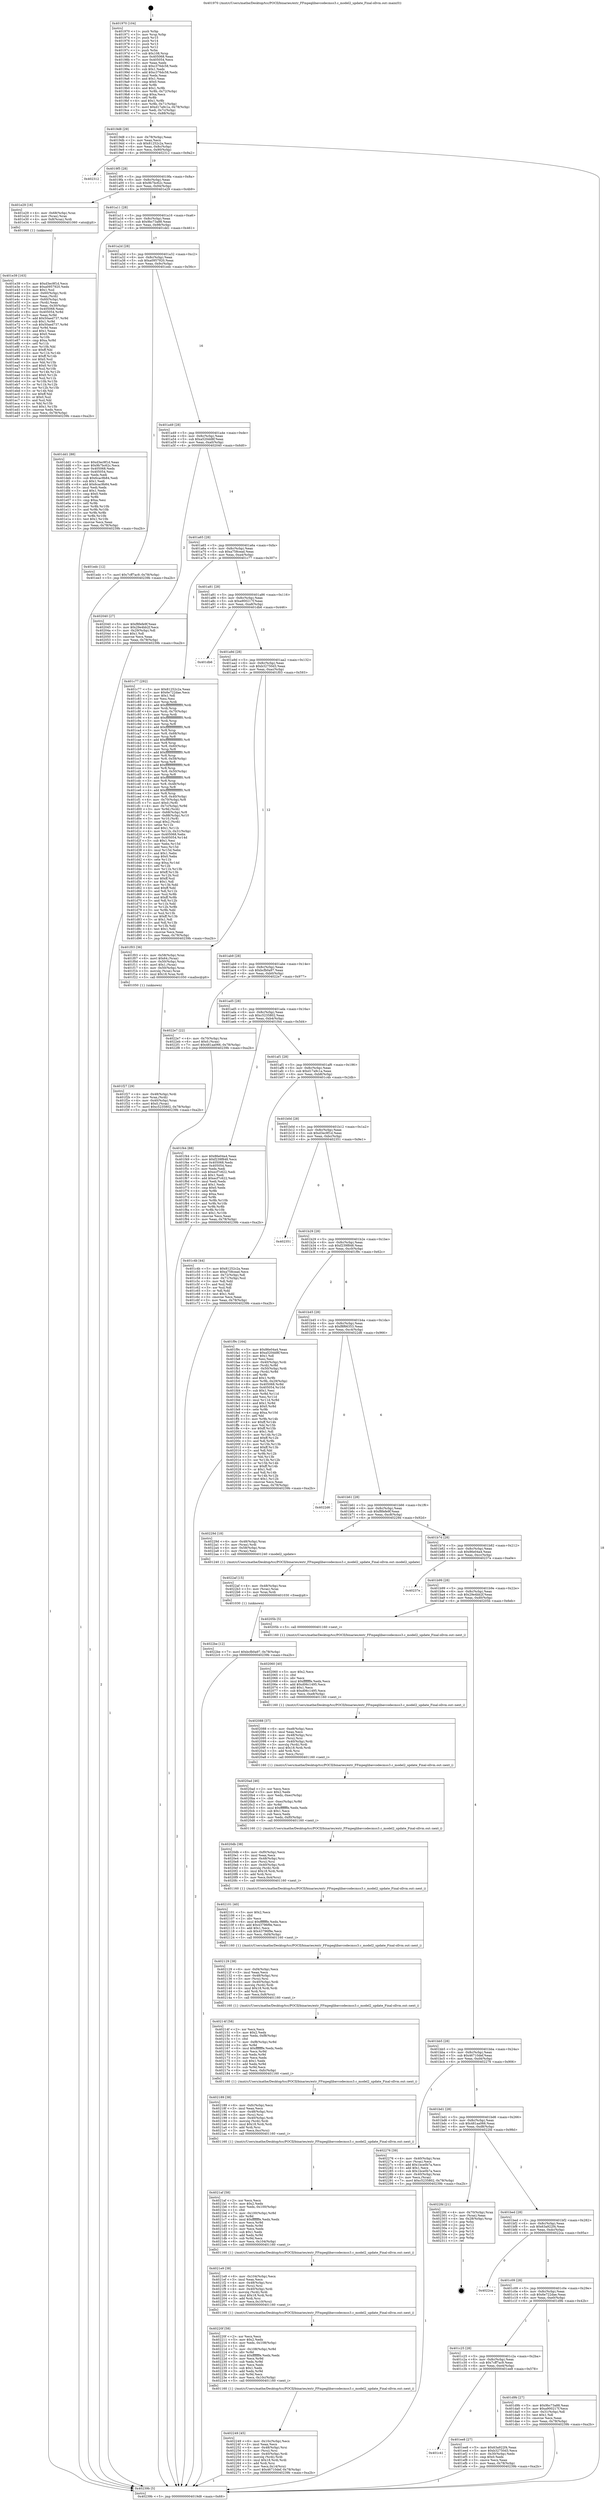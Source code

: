 digraph "0x401970" {
  label = "0x401970 (/mnt/c/Users/mathe/Desktop/tcc/POCII/binaries/extr_FFmpeglibavcodecmss3.c_model2_update_Final-ollvm.out::main(0))"
  labelloc = "t"
  node[shape=record]

  Entry [label="",width=0.3,height=0.3,shape=circle,fillcolor=black,style=filled]
  "0x4019d8" [label="{
     0x4019d8 [29]\l
     | [instrs]\l
     &nbsp;&nbsp;0x4019d8 \<+3\>: mov -0x78(%rbp),%eax\l
     &nbsp;&nbsp;0x4019db \<+2\>: mov %eax,%ecx\l
     &nbsp;&nbsp;0x4019dd \<+6\>: sub $0x81252c2a,%ecx\l
     &nbsp;&nbsp;0x4019e3 \<+6\>: mov %eax,-0x8c(%rbp)\l
     &nbsp;&nbsp;0x4019e9 \<+6\>: mov %ecx,-0x90(%rbp)\l
     &nbsp;&nbsp;0x4019ef \<+6\>: je 0000000000402312 \<main+0x9a2\>\l
  }"]
  "0x402312" [label="{
     0x402312\l
  }", style=dashed]
  "0x4019f5" [label="{
     0x4019f5 [28]\l
     | [instrs]\l
     &nbsp;&nbsp;0x4019f5 \<+5\>: jmp 00000000004019fa \<main+0x8a\>\l
     &nbsp;&nbsp;0x4019fa \<+6\>: mov -0x8c(%rbp),%eax\l
     &nbsp;&nbsp;0x401a00 \<+5\>: sub $0x9b7bc62c,%eax\l
     &nbsp;&nbsp;0x401a05 \<+6\>: mov %eax,-0x94(%rbp)\l
     &nbsp;&nbsp;0x401a0b \<+6\>: je 0000000000401e29 \<main+0x4b9\>\l
  }"]
  Exit [label="",width=0.3,height=0.3,shape=circle,fillcolor=black,style=filled,peripheries=2]
  "0x401e29" [label="{
     0x401e29 [16]\l
     | [instrs]\l
     &nbsp;&nbsp;0x401e29 \<+4\>: mov -0x68(%rbp),%rax\l
     &nbsp;&nbsp;0x401e2d \<+3\>: mov (%rax),%rax\l
     &nbsp;&nbsp;0x401e30 \<+4\>: mov 0x8(%rax),%rdi\l
     &nbsp;&nbsp;0x401e34 \<+5\>: call 0000000000401060 \<atoi@plt\>\l
     | [calls]\l
     &nbsp;&nbsp;0x401060 \{1\} (unknown)\l
  }"]
  "0x401a11" [label="{
     0x401a11 [28]\l
     | [instrs]\l
     &nbsp;&nbsp;0x401a11 \<+5\>: jmp 0000000000401a16 \<main+0xa6\>\l
     &nbsp;&nbsp;0x401a16 \<+6\>: mov -0x8c(%rbp),%eax\l
     &nbsp;&nbsp;0x401a1c \<+5\>: sub $0x9bc73a88,%eax\l
     &nbsp;&nbsp;0x401a21 \<+6\>: mov %eax,-0x98(%rbp)\l
     &nbsp;&nbsp;0x401a27 \<+6\>: je 0000000000401dd1 \<main+0x461\>\l
  }"]
  "0x4022be" [label="{
     0x4022be [12]\l
     | [instrs]\l
     &nbsp;&nbsp;0x4022be \<+7\>: movl $0xbcfb0a97,-0x78(%rbp)\l
     &nbsp;&nbsp;0x4022c5 \<+5\>: jmp 000000000040239b \<main+0xa2b\>\l
  }"]
  "0x401dd1" [label="{
     0x401dd1 [88]\l
     | [instrs]\l
     &nbsp;&nbsp;0x401dd1 \<+5\>: mov $0xd3ec9f1d,%eax\l
     &nbsp;&nbsp;0x401dd6 \<+5\>: mov $0x9b7bc62c,%ecx\l
     &nbsp;&nbsp;0x401ddb \<+7\>: mov 0x405068,%edx\l
     &nbsp;&nbsp;0x401de2 \<+7\>: mov 0x405054,%esi\l
     &nbsp;&nbsp;0x401de9 \<+2\>: mov %edx,%edi\l
     &nbsp;&nbsp;0x401deb \<+6\>: sub $0x6cac9b84,%edi\l
     &nbsp;&nbsp;0x401df1 \<+3\>: sub $0x1,%edi\l
     &nbsp;&nbsp;0x401df4 \<+6\>: add $0x6cac9b84,%edi\l
     &nbsp;&nbsp;0x401dfa \<+3\>: imul %edi,%edx\l
     &nbsp;&nbsp;0x401dfd \<+3\>: and $0x1,%edx\l
     &nbsp;&nbsp;0x401e00 \<+3\>: cmp $0x0,%edx\l
     &nbsp;&nbsp;0x401e03 \<+4\>: sete %r8b\l
     &nbsp;&nbsp;0x401e07 \<+3\>: cmp $0xa,%esi\l
     &nbsp;&nbsp;0x401e0a \<+4\>: setl %r9b\l
     &nbsp;&nbsp;0x401e0e \<+3\>: mov %r8b,%r10b\l
     &nbsp;&nbsp;0x401e11 \<+3\>: and %r9b,%r10b\l
     &nbsp;&nbsp;0x401e14 \<+3\>: xor %r9b,%r8b\l
     &nbsp;&nbsp;0x401e17 \<+3\>: or %r8b,%r10b\l
     &nbsp;&nbsp;0x401e1a \<+4\>: test $0x1,%r10b\l
     &nbsp;&nbsp;0x401e1e \<+3\>: cmovne %ecx,%eax\l
     &nbsp;&nbsp;0x401e21 \<+3\>: mov %eax,-0x78(%rbp)\l
     &nbsp;&nbsp;0x401e24 \<+5\>: jmp 000000000040239b \<main+0xa2b\>\l
  }"]
  "0x401a2d" [label="{
     0x401a2d [28]\l
     | [instrs]\l
     &nbsp;&nbsp;0x401a2d \<+5\>: jmp 0000000000401a32 \<main+0xc2\>\l
     &nbsp;&nbsp;0x401a32 \<+6\>: mov -0x8c(%rbp),%eax\l
     &nbsp;&nbsp;0x401a38 \<+5\>: sub $0xa0957920,%eax\l
     &nbsp;&nbsp;0x401a3d \<+6\>: mov %eax,-0x9c(%rbp)\l
     &nbsp;&nbsp;0x401a43 \<+6\>: je 0000000000401edc \<main+0x56c\>\l
  }"]
  "0x4022af" [label="{
     0x4022af [15]\l
     | [instrs]\l
     &nbsp;&nbsp;0x4022af \<+4\>: mov -0x48(%rbp),%rax\l
     &nbsp;&nbsp;0x4022b3 \<+3\>: mov (%rax),%rax\l
     &nbsp;&nbsp;0x4022b6 \<+3\>: mov %rax,%rdi\l
     &nbsp;&nbsp;0x4022b9 \<+5\>: call 0000000000401030 \<free@plt\>\l
     | [calls]\l
     &nbsp;&nbsp;0x401030 \{1\} (unknown)\l
  }"]
  "0x401edc" [label="{
     0x401edc [12]\l
     | [instrs]\l
     &nbsp;&nbsp;0x401edc \<+7\>: movl $0x7cff7ac9,-0x78(%rbp)\l
     &nbsp;&nbsp;0x401ee3 \<+5\>: jmp 000000000040239b \<main+0xa2b\>\l
  }"]
  "0x401a49" [label="{
     0x401a49 [28]\l
     | [instrs]\l
     &nbsp;&nbsp;0x401a49 \<+5\>: jmp 0000000000401a4e \<main+0xde\>\l
     &nbsp;&nbsp;0x401a4e \<+6\>: mov -0x8c(%rbp),%eax\l
     &nbsp;&nbsp;0x401a54 \<+5\>: sub $0xa520dd8f,%eax\l
     &nbsp;&nbsp;0x401a59 \<+6\>: mov %eax,-0xa0(%rbp)\l
     &nbsp;&nbsp;0x401a5f \<+6\>: je 0000000000402040 \<main+0x6d0\>\l
  }"]
  "0x402249" [label="{
     0x402249 [45]\l
     | [instrs]\l
     &nbsp;&nbsp;0x402249 \<+6\>: mov -0x10c(%rbp),%ecx\l
     &nbsp;&nbsp;0x40224f \<+3\>: imul %eax,%ecx\l
     &nbsp;&nbsp;0x402252 \<+4\>: mov -0x48(%rbp),%rsi\l
     &nbsp;&nbsp;0x402256 \<+3\>: mov (%rsi),%rsi\l
     &nbsp;&nbsp;0x402259 \<+4\>: mov -0x40(%rbp),%rdi\l
     &nbsp;&nbsp;0x40225d \<+3\>: movslq (%rdi),%rdi\l
     &nbsp;&nbsp;0x402260 \<+4\>: imul $0x18,%rdi,%rdi\l
     &nbsp;&nbsp;0x402264 \<+3\>: add %rdi,%rsi\l
     &nbsp;&nbsp;0x402267 \<+3\>: mov %ecx,0x14(%rsi)\l
     &nbsp;&nbsp;0x40226a \<+7\>: movl $0x46710def,-0x78(%rbp)\l
     &nbsp;&nbsp;0x402271 \<+5\>: jmp 000000000040239b \<main+0xa2b\>\l
  }"]
  "0x402040" [label="{
     0x402040 [27]\l
     | [instrs]\l
     &nbsp;&nbsp;0x402040 \<+5\>: mov $0xf8fefe9f,%eax\l
     &nbsp;&nbsp;0x402045 \<+5\>: mov $0x29e4bb2f,%ecx\l
     &nbsp;&nbsp;0x40204a \<+3\>: mov -0x29(%rbp),%dl\l
     &nbsp;&nbsp;0x40204d \<+3\>: test $0x1,%dl\l
     &nbsp;&nbsp;0x402050 \<+3\>: cmovne %ecx,%eax\l
     &nbsp;&nbsp;0x402053 \<+3\>: mov %eax,-0x78(%rbp)\l
     &nbsp;&nbsp;0x402056 \<+5\>: jmp 000000000040239b \<main+0xa2b\>\l
  }"]
  "0x401a65" [label="{
     0x401a65 [28]\l
     | [instrs]\l
     &nbsp;&nbsp;0x401a65 \<+5\>: jmp 0000000000401a6a \<main+0xfa\>\l
     &nbsp;&nbsp;0x401a6a \<+6\>: mov -0x8c(%rbp),%eax\l
     &nbsp;&nbsp;0x401a70 \<+5\>: sub $0xa758cead,%eax\l
     &nbsp;&nbsp;0x401a75 \<+6\>: mov %eax,-0xa4(%rbp)\l
     &nbsp;&nbsp;0x401a7b \<+6\>: je 0000000000401c77 \<main+0x307\>\l
  }"]
  "0x40220f" [label="{
     0x40220f [58]\l
     | [instrs]\l
     &nbsp;&nbsp;0x40220f \<+2\>: xor %ecx,%ecx\l
     &nbsp;&nbsp;0x402211 \<+5\>: mov $0x2,%edx\l
     &nbsp;&nbsp;0x402216 \<+6\>: mov %edx,-0x108(%rbp)\l
     &nbsp;&nbsp;0x40221c \<+1\>: cltd\l
     &nbsp;&nbsp;0x40221d \<+7\>: mov -0x108(%rbp),%r8d\l
     &nbsp;&nbsp;0x402224 \<+3\>: idiv %r8d\l
     &nbsp;&nbsp;0x402227 \<+6\>: imul $0xfffffffe,%edx,%edx\l
     &nbsp;&nbsp;0x40222d \<+3\>: mov %ecx,%r9d\l
     &nbsp;&nbsp;0x402230 \<+3\>: sub %edx,%r9d\l
     &nbsp;&nbsp;0x402233 \<+2\>: mov %ecx,%edx\l
     &nbsp;&nbsp;0x402235 \<+3\>: sub $0x1,%edx\l
     &nbsp;&nbsp;0x402238 \<+3\>: add %edx,%r9d\l
     &nbsp;&nbsp;0x40223b \<+3\>: sub %r9d,%ecx\l
     &nbsp;&nbsp;0x40223e \<+6\>: mov %ecx,-0x10c(%rbp)\l
     &nbsp;&nbsp;0x402244 \<+5\>: call 0000000000401160 \<next_i\>\l
     | [calls]\l
     &nbsp;&nbsp;0x401160 \{1\} (/mnt/c/Users/mathe/Desktop/tcc/POCII/binaries/extr_FFmpeglibavcodecmss3.c_model2_update_Final-ollvm.out::next_i)\l
  }"]
  "0x401c77" [label="{
     0x401c77 [292]\l
     | [instrs]\l
     &nbsp;&nbsp;0x401c77 \<+5\>: mov $0x81252c2a,%eax\l
     &nbsp;&nbsp;0x401c7c \<+5\>: mov $0x6e722dae,%ecx\l
     &nbsp;&nbsp;0x401c81 \<+2\>: mov $0x1,%dl\l
     &nbsp;&nbsp;0x401c83 \<+2\>: xor %esi,%esi\l
     &nbsp;&nbsp;0x401c85 \<+3\>: mov %rsp,%rdi\l
     &nbsp;&nbsp;0x401c88 \<+4\>: add $0xfffffffffffffff0,%rdi\l
     &nbsp;&nbsp;0x401c8c \<+3\>: mov %rdi,%rsp\l
     &nbsp;&nbsp;0x401c8f \<+4\>: mov %rdi,-0x70(%rbp)\l
     &nbsp;&nbsp;0x401c93 \<+3\>: mov %rsp,%rdi\l
     &nbsp;&nbsp;0x401c96 \<+4\>: add $0xfffffffffffffff0,%rdi\l
     &nbsp;&nbsp;0x401c9a \<+3\>: mov %rdi,%rsp\l
     &nbsp;&nbsp;0x401c9d \<+3\>: mov %rsp,%r8\l
     &nbsp;&nbsp;0x401ca0 \<+4\>: add $0xfffffffffffffff0,%r8\l
     &nbsp;&nbsp;0x401ca4 \<+3\>: mov %r8,%rsp\l
     &nbsp;&nbsp;0x401ca7 \<+4\>: mov %r8,-0x68(%rbp)\l
     &nbsp;&nbsp;0x401cab \<+3\>: mov %rsp,%r8\l
     &nbsp;&nbsp;0x401cae \<+4\>: add $0xfffffffffffffff0,%r8\l
     &nbsp;&nbsp;0x401cb2 \<+3\>: mov %r8,%rsp\l
     &nbsp;&nbsp;0x401cb5 \<+4\>: mov %r8,-0x60(%rbp)\l
     &nbsp;&nbsp;0x401cb9 \<+3\>: mov %rsp,%r8\l
     &nbsp;&nbsp;0x401cbc \<+4\>: add $0xfffffffffffffff0,%r8\l
     &nbsp;&nbsp;0x401cc0 \<+3\>: mov %r8,%rsp\l
     &nbsp;&nbsp;0x401cc3 \<+4\>: mov %r8,-0x58(%rbp)\l
     &nbsp;&nbsp;0x401cc7 \<+3\>: mov %rsp,%r8\l
     &nbsp;&nbsp;0x401cca \<+4\>: add $0xfffffffffffffff0,%r8\l
     &nbsp;&nbsp;0x401cce \<+3\>: mov %r8,%rsp\l
     &nbsp;&nbsp;0x401cd1 \<+4\>: mov %r8,-0x50(%rbp)\l
     &nbsp;&nbsp;0x401cd5 \<+3\>: mov %rsp,%r8\l
     &nbsp;&nbsp;0x401cd8 \<+4\>: add $0xfffffffffffffff0,%r8\l
     &nbsp;&nbsp;0x401cdc \<+3\>: mov %r8,%rsp\l
     &nbsp;&nbsp;0x401cdf \<+4\>: mov %r8,-0x48(%rbp)\l
     &nbsp;&nbsp;0x401ce3 \<+3\>: mov %rsp,%r8\l
     &nbsp;&nbsp;0x401ce6 \<+4\>: add $0xfffffffffffffff0,%r8\l
     &nbsp;&nbsp;0x401cea \<+3\>: mov %r8,%rsp\l
     &nbsp;&nbsp;0x401ced \<+4\>: mov %r8,-0x40(%rbp)\l
     &nbsp;&nbsp;0x401cf1 \<+4\>: mov -0x70(%rbp),%r8\l
     &nbsp;&nbsp;0x401cf5 \<+7\>: movl $0x0,(%r8)\l
     &nbsp;&nbsp;0x401cfc \<+4\>: mov -0x7c(%rbp),%r9d\l
     &nbsp;&nbsp;0x401d00 \<+3\>: mov %r9d,(%rdi)\l
     &nbsp;&nbsp;0x401d03 \<+4\>: mov -0x68(%rbp),%r8\l
     &nbsp;&nbsp;0x401d07 \<+7\>: mov -0x88(%rbp),%r10\l
     &nbsp;&nbsp;0x401d0e \<+3\>: mov %r10,(%r8)\l
     &nbsp;&nbsp;0x401d11 \<+3\>: cmpl $0x2,(%rdi)\l
     &nbsp;&nbsp;0x401d14 \<+4\>: setne %r11b\l
     &nbsp;&nbsp;0x401d18 \<+4\>: and $0x1,%r11b\l
     &nbsp;&nbsp;0x401d1c \<+4\>: mov %r11b,-0x31(%rbp)\l
     &nbsp;&nbsp;0x401d20 \<+7\>: mov 0x405068,%ebx\l
     &nbsp;&nbsp;0x401d27 \<+8\>: mov 0x405054,%r14d\l
     &nbsp;&nbsp;0x401d2f \<+3\>: sub $0x1,%esi\l
     &nbsp;&nbsp;0x401d32 \<+3\>: mov %ebx,%r15d\l
     &nbsp;&nbsp;0x401d35 \<+3\>: add %esi,%r15d\l
     &nbsp;&nbsp;0x401d38 \<+4\>: imul %r15d,%ebx\l
     &nbsp;&nbsp;0x401d3c \<+3\>: and $0x1,%ebx\l
     &nbsp;&nbsp;0x401d3f \<+3\>: cmp $0x0,%ebx\l
     &nbsp;&nbsp;0x401d42 \<+4\>: sete %r11b\l
     &nbsp;&nbsp;0x401d46 \<+4\>: cmp $0xa,%r14d\l
     &nbsp;&nbsp;0x401d4a \<+4\>: setl %r12b\l
     &nbsp;&nbsp;0x401d4e \<+3\>: mov %r11b,%r13b\l
     &nbsp;&nbsp;0x401d51 \<+4\>: xor $0xff,%r13b\l
     &nbsp;&nbsp;0x401d55 \<+3\>: mov %r12b,%sil\l
     &nbsp;&nbsp;0x401d58 \<+4\>: xor $0xff,%sil\l
     &nbsp;&nbsp;0x401d5c \<+3\>: xor $0x1,%dl\l
     &nbsp;&nbsp;0x401d5f \<+3\>: mov %r13b,%dil\l
     &nbsp;&nbsp;0x401d62 \<+4\>: and $0xff,%dil\l
     &nbsp;&nbsp;0x401d66 \<+3\>: and %dl,%r11b\l
     &nbsp;&nbsp;0x401d69 \<+3\>: mov %sil,%r8b\l
     &nbsp;&nbsp;0x401d6c \<+4\>: and $0xff,%r8b\l
     &nbsp;&nbsp;0x401d70 \<+3\>: and %dl,%r12b\l
     &nbsp;&nbsp;0x401d73 \<+3\>: or %r11b,%dil\l
     &nbsp;&nbsp;0x401d76 \<+3\>: or %r12b,%r8b\l
     &nbsp;&nbsp;0x401d79 \<+3\>: xor %r8b,%dil\l
     &nbsp;&nbsp;0x401d7c \<+3\>: or %sil,%r13b\l
     &nbsp;&nbsp;0x401d7f \<+4\>: xor $0xff,%r13b\l
     &nbsp;&nbsp;0x401d83 \<+3\>: or $0x1,%dl\l
     &nbsp;&nbsp;0x401d86 \<+3\>: and %dl,%r13b\l
     &nbsp;&nbsp;0x401d89 \<+3\>: or %r13b,%dil\l
     &nbsp;&nbsp;0x401d8c \<+4\>: test $0x1,%dil\l
     &nbsp;&nbsp;0x401d90 \<+3\>: cmovne %ecx,%eax\l
     &nbsp;&nbsp;0x401d93 \<+3\>: mov %eax,-0x78(%rbp)\l
     &nbsp;&nbsp;0x401d96 \<+5\>: jmp 000000000040239b \<main+0xa2b\>\l
  }"]
  "0x401a81" [label="{
     0x401a81 [28]\l
     | [instrs]\l
     &nbsp;&nbsp;0x401a81 \<+5\>: jmp 0000000000401a86 \<main+0x116\>\l
     &nbsp;&nbsp;0x401a86 \<+6\>: mov -0x8c(%rbp),%eax\l
     &nbsp;&nbsp;0x401a8c \<+5\>: sub $0xa900217f,%eax\l
     &nbsp;&nbsp;0x401a91 \<+6\>: mov %eax,-0xa8(%rbp)\l
     &nbsp;&nbsp;0x401a97 \<+6\>: je 0000000000401db6 \<main+0x446\>\l
  }"]
  "0x4021e9" [label="{
     0x4021e9 [38]\l
     | [instrs]\l
     &nbsp;&nbsp;0x4021e9 \<+6\>: mov -0x104(%rbp),%ecx\l
     &nbsp;&nbsp;0x4021ef \<+3\>: imul %eax,%ecx\l
     &nbsp;&nbsp;0x4021f2 \<+4\>: mov -0x48(%rbp),%rsi\l
     &nbsp;&nbsp;0x4021f6 \<+3\>: mov (%rsi),%rsi\l
     &nbsp;&nbsp;0x4021f9 \<+4\>: mov -0x40(%rbp),%rdi\l
     &nbsp;&nbsp;0x4021fd \<+3\>: movslq (%rdi),%rdi\l
     &nbsp;&nbsp;0x402200 \<+4\>: imul $0x18,%rdi,%rdi\l
     &nbsp;&nbsp;0x402204 \<+3\>: add %rdi,%rsi\l
     &nbsp;&nbsp;0x402207 \<+3\>: mov %ecx,0x10(%rsi)\l
     &nbsp;&nbsp;0x40220a \<+5\>: call 0000000000401160 \<next_i\>\l
     | [calls]\l
     &nbsp;&nbsp;0x401160 \{1\} (/mnt/c/Users/mathe/Desktop/tcc/POCII/binaries/extr_FFmpeglibavcodecmss3.c_model2_update_Final-ollvm.out::next_i)\l
  }"]
  "0x401db6" [label="{
     0x401db6\l
  }", style=dashed]
  "0x401a9d" [label="{
     0x401a9d [28]\l
     | [instrs]\l
     &nbsp;&nbsp;0x401a9d \<+5\>: jmp 0000000000401aa2 \<main+0x132\>\l
     &nbsp;&nbsp;0x401aa2 \<+6\>: mov -0x8c(%rbp),%eax\l
     &nbsp;&nbsp;0x401aa8 \<+5\>: sub $0xb32750d3,%eax\l
     &nbsp;&nbsp;0x401aad \<+6\>: mov %eax,-0xac(%rbp)\l
     &nbsp;&nbsp;0x401ab3 \<+6\>: je 0000000000401f03 \<main+0x593\>\l
  }"]
  "0x4021af" [label="{
     0x4021af [58]\l
     | [instrs]\l
     &nbsp;&nbsp;0x4021af \<+2\>: xor %ecx,%ecx\l
     &nbsp;&nbsp;0x4021b1 \<+5\>: mov $0x2,%edx\l
     &nbsp;&nbsp;0x4021b6 \<+6\>: mov %edx,-0x100(%rbp)\l
     &nbsp;&nbsp;0x4021bc \<+1\>: cltd\l
     &nbsp;&nbsp;0x4021bd \<+7\>: mov -0x100(%rbp),%r8d\l
     &nbsp;&nbsp;0x4021c4 \<+3\>: idiv %r8d\l
     &nbsp;&nbsp;0x4021c7 \<+6\>: imul $0xfffffffe,%edx,%edx\l
     &nbsp;&nbsp;0x4021cd \<+3\>: mov %ecx,%r9d\l
     &nbsp;&nbsp;0x4021d0 \<+3\>: sub %edx,%r9d\l
     &nbsp;&nbsp;0x4021d3 \<+2\>: mov %ecx,%edx\l
     &nbsp;&nbsp;0x4021d5 \<+3\>: sub $0x1,%edx\l
     &nbsp;&nbsp;0x4021d8 \<+3\>: add %edx,%r9d\l
     &nbsp;&nbsp;0x4021db \<+3\>: sub %r9d,%ecx\l
     &nbsp;&nbsp;0x4021de \<+6\>: mov %ecx,-0x104(%rbp)\l
     &nbsp;&nbsp;0x4021e4 \<+5\>: call 0000000000401160 \<next_i\>\l
     | [calls]\l
     &nbsp;&nbsp;0x401160 \{1\} (/mnt/c/Users/mathe/Desktop/tcc/POCII/binaries/extr_FFmpeglibavcodecmss3.c_model2_update_Final-ollvm.out::next_i)\l
  }"]
  "0x401f03" [label="{
     0x401f03 [36]\l
     | [instrs]\l
     &nbsp;&nbsp;0x401f03 \<+4\>: mov -0x58(%rbp),%rax\l
     &nbsp;&nbsp;0x401f07 \<+6\>: movl $0x64,(%rax)\l
     &nbsp;&nbsp;0x401f0d \<+4\>: mov -0x50(%rbp),%rax\l
     &nbsp;&nbsp;0x401f11 \<+6\>: movl $0x1,(%rax)\l
     &nbsp;&nbsp;0x401f17 \<+4\>: mov -0x50(%rbp),%rax\l
     &nbsp;&nbsp;0x401f1b \<+3\>: movslq (%rax),%rax\l
     &nbsp;&nbsp;0x401f1e \<+4\>: imul $0x18,%rax,%rdi\l
     &nbsp;&nbsp;0x401f22 \<+5\>: call 0000000000401050 \<malloc@plt\>\l
     | [calls]\l
     &nbsp;&nbsp;0x401050 \{1\} (unknown)\l
  }"]
  "0x401ab9" [label="{
     0x401ab9 [28]\l
     | [instrs]\l
     &nbsp;&nbsp;0x401ab9 \<+5\>: jmp 0000000000401abe \<main+0x14e\>\l
     &nbsp;&nbsp;0x401abe \<+6\>: mov -0x8c(%rbp),%eax\l
     &nbsp;&nbsp;0x401ac4 \<+5\>: sub $0xbcfb0a97,%eax\l
     &nbsp;&nbsp;0x401ac9 \<+6\>: mov %eax,-0xb0(%rbp)\l
     &nbsp;&nbsp;0x401acf \<+6\>: je 00000000004022e7 \<main+0x977\>\l
  }"]
  "0x402189" [label="{
     0x402189 [38]\l
     | [instrs]\l
     &nbsp;&nbsp;0x402189 \<+6\>: mov -0xfc(%rbp),%ecx\l
     &nbsp;&nbsp;0x40218f \<+3\>: imul %eax,%ecx\l
     &nbsp;&nbsp;0x402192 \<+4\>: mov -0x48(%rbp),%rsi\l
     &nbsp;&nbsp;0x402196 \<+3\>: mov (%rsi),%rsi\l
     &nbsp;&nbsp;0x402199 \<+4\>: mov -0x40(%rbp),%rdi\l
     &nbsp;&nbsp;0x40219d \<+3\>: movslq (%rdi),%rdi\l
     &nbsp;&nbsp;0x4021a0 \<+4\>: imul $0x18,%rdi,%rdi\l
     &nbsp;&nbsp;0x4021a4 \<+3\>: add %rdi,%rsi\l
     &nbsp;&nbsp;0x4021a7 \<+3\>: mov %ecx,0xc(%rsi)\l
     &nbsp;&nbsp;0x4021aa \<+5\>: call 0000000000401160 \<next_i\>\l
     | [calls]\l
     &nbsp;&nbsp;0x401160 \{1\} (/mnt/c/Users/mathe/Desktop/tcc/POCII/binaries/extr_FFmpeglibavcodecmss3.c_model2_update_Final-ollvm.out::next_i)\l
  }"]
  "0x4022e7" [label="{
     0x4022e7 [22]\l
     | [instrs]\l
     &nbsp;&nbsp;0x4022e7 \<+4\>: mov -0x70(%rbp),%rax\l
     &nbsp;&nbsp;0x4022eb \<+6\>: movl $0x0,(%rax)\l
     &nbsp;&nbsp;0x4022f1 \<+7\>: movl $0x481aa066,-0x78(%rbp)\l
     &nbsp;&nbsp;0x4022f8 \<+5\>: jmp 000000000040239b \<main+0xa2b\>\l
  }"]
  "0x401ad5" [label="{
     0x401ad5 [28]\l
     | [instrs]\l
     &nbsp;&nbsp;0x401ad5 \<+5\>: jmp 0000000000401ada \<main+0x16a\>\l
     &nbsp;&nbsp;0x401ada \<+6\>: mov -0x8c(%rbp),%eax\l
     &nbsp;&nbsp;0x401ae0 \<+5\>: sub $0xc5235802,%eax\l
     &nbsp;&nbsp;0x401ae5 \<+6\>: mov %eax,-0xb4(%rbp)\l
     &nbsp;&nbsp;0x401aeb \<+6\>: je 0000000000401f44 \<main+0x5d4\>\l
  }"]
  "0x40214f" [label="{
     0x40214f [58]\l
     | [instrs]\l
     &nbsp;&nbsp;0x40214f \<+2\>: xor %ecx,%ecx\l
     &nbsp;&nbsp;0x402151 \<+5\>: mov $0x2,%edx\l
     &nbsp;&nbsp;0x402156 \<+6\>: mov %edx,-0xf8(%rbp)\l
     &nbsp;&nbsp;0x40215c \<+1\>: cltd\l
     &nbsp;&nbsp;0x40215d \<+7\>: mov -0xf8(%rbp),%r8d\l
     &nbsp;&nbsp;0x402164 \<+3\>: idiv %r8d\l
     &nbsp;&nbsp;0x402167 \<+6\>: imul $0xfffffffe,%edx,%edx\l
     &nbsp;&nbsp;0x40216d \<+3\>: mov %ecx,%r9d\l
     &nbsp;&nbsp;0x402170 \<+3\>: sub %edx,%r9d\l
     &nbsp;&nbsp;0x402173 \<+2\>: mov %ecx,%edx\l
     &nbsp;&nbsp;0x402175 \<+3\>: sub $0x1,%edx\l
     &nbsp;&nbsp;0x402178 \<+3\>: add %edx,%r9d\l
     &nbsp;&nbsp;0x40217b \<+3\>: sub %r9d,%ecx\l
     &nbsp;&nbsp;0x40217e \<+6\>: mov %ecx,-0xfc(%rbp)\l
     &nbsp;&nbsp;0x402184 \<+5\>: call 0000000000401160 \<next_i\>\l
     | [calls]\l
     &nbsp;&nbsp;0x401160 \{1\} (/mnt/c/Users/mathe/Desktop/tcc/POCII/binaries/extr_FFmpeglibavcodecmss3.c_model2_update_Final-ollvm.out::next_i)\l
  }"]
  "0x401f44" [label="{
     0x401f44 [88]\l
     | [instrs]\l
     &nbsp;&nbsp;0x401f44 \<+5\>: mov $0x86e04a4,%eax\l
     &nbsp;&nbsp;0x401f49 \<+5\>: mov $0xf239f848,%ecx\l
     &nbsp;&nbsp;0x401f4e \<+7\>: mov 0x405068,%edx\l
     &nbsp;&nbsp;0x401f55 \<+7\>: mov 0x405054,%esi\l
     &nbsp;&nbsp;0x401f5c \<+2\>: mov %edx,%edi\l
     &nbsp;&nbsp;0x401f5e \<+6\>: sub $0xecf7c622,%edi\l
     &nbsp;&nbsp;0x401f64 \<+3\>: sub $0x1,%edi\l
     &nbsp;&nbsp;0x401f67 \<+6\>: add $0xecf7c622,%edi\l
     &nbsp;&nbsp;0x401f6d \<+3\>: imul %edi,%edx\l
     &nbsp;&nbsp;0x401f70 \<+3\>: and $0x1,%edx\l
     &nbsp;&nbsp;0x401f73 \<+3\>: cmp $0x0,%edx\l
     &nbsp;&nbsp;0x401f76 \<+4\>: sete %r8b\l
     &nbsp;&nbsp;0x401f7a \<+3\>: cmp $0xa,%esi\l
     &nbsp;&nbsp;0x401f7d \<+4\>: setl %r9b\l
     &nbsp;&nbsp;0x401f81 \<+3\>: mov %r8b,%r10b\l
     &nbsp;&nbsp;0x401f84 \<+3\>: and %r9b,%r10b\l
     &nbsp;&nbsp;0x401f87 \<+3\>: xor %r9b,%r8b\l
     &nbsp;&nbsp;0x401f8a \<+3\>: or %r8b,%r10b\l
     &nbsp;&nbsp;0x401f8d \<+4\>: test $0x1,%r10b\l
     &nbsp;&nbsp;0x401f91 \<+3\>: cmovne %ecx,%eax\l
     &nbsp;&nbsp;0x401f94 \<+3\>: mov %eax,-0x78(%rbp)\l
     &nbsp;&nbsp;0x401f97 \<+5\>: jmp 000000000040239b \<main+0xa2b\>\l
  }"]
  "0x401af1" [label="{
     0x401af1 [28]\l
     | [instrs]\l
     &nbsp;&nbsp;0x401af1 \<+5\>: jmp 0000000000401af6 \<main+0x186\>\l
     &nbsp;&nbsp;0x401af6 \<+6\>: mov -0x8c(%rbp),%eax\l
     &nbsp;&nbsp;0x401afc \<+5\>: sub $0xd17a9c1a,%eax\l
     &nbsp;&nbsp;0x401b01 \<+6\>: mov %eax,-0xb8(%rbp)\l
     &nbsp;&nbsp;0x401b07 \<+6\>: je 0000000000401c4b \<main+0x2db\>\l
  }"]
  "0x402129" [label="{
     0x402129 [38]\l
     | [instrs]\l
     &nbsp;&nbsp;0x402129 \<+6\>: mov -0xf4(%rbp),%ecx\l
     &nbsp;&nbsp;0x40212f \<+3\>: imul %eax,%ecx\l
     &nbsp;&nbsp;0x402132 \<+4\>: mov -0x48(%rbp),%rsi\l
     &nbsp;&nbsp;0x402136 \<+3\>: mov (%rsi),%rsi\l
     &nbsp;&nbsp;0x402139 \<+4\>: mov -0x40(%rbp),%rdi\l
     &nbsp;&nbsp;0x40213d \<+3\>: movslq (%rdi),%rdi\l
     &nbsp;&nbsp;0x402140 \<+4\>: imul $0x18,%rdi,%rdi\l
     &nbsp;&nbsp;0x402144 \<+3\>: add %rdi,%rsi\l
     &nbsp;&nbsp;0x402147 \<+3\>: mov %ecx,0x8(%rsi)\l
     &nbsp;&nbsp;0x40214a \<+5\>: call 0000000000401160 \<next_i\>\l
     | [calls]\l
     &nbsp;&nbsp;0x401160 \{1\} (/mnt/c/Users/mathe/Desktop/tcc/POCII/binaries/extr_FFmpeglibavcodecmss3.c_model2_update_Final-ollvm.out::next_i)\l
  }"]
  "0x401c4b" [label="{
     0x401c4b [44]\l
     | [instrs]\l
     &nbsp;&nbsp;0x401c4b \<+5\>: mov $0x81252c2a,%eax\l
     &nbsp;&nbsp;0x401c50 \<+5\>: mov $0xa758cead,%ecx\l
     &nbsp;&nbsp;0x401c55 \<+3\>: mov -0x72(%rbp),%dl\l
     &nbsp;&nbsp;0x401c58 \<+4\>: mov -0x71(%rbp),%sil\l
     &nbsp;&nbsp;0x401c5c \<+3\>: mov %dl,%dil\l
     &nbsp;&nbsp;0x401c5f \<+3\>: and %sil,%dil\l
     &nbsp;&nbsp;0x401c62 \<+3\>: xor %sil,%dl\l
     &nbsp;&nbsp;0x401c65 \<+3\>: or %dl,%dil\l
     &nbsp;&nbsp;0x401c68 \<+4\>: test $0x1,%dil\l
     &nbsp;&nbsp;0x401c6c \<+3\>: cmovne %ecx,%eax\l
     &nbsp;&nbsp;0x401c6f \<+3\>: mov %eax,-0x78(%rbp)\l
     &nbsp;&nbsp;0x401c72 \<+5\>: jmp 000000000040239b \<main+0xa2b\>\l
  }"]
  "0x401b0d" [label="{
     0x401b0d [28]\l
     | [instrs]\l
     &nbsp;&nbsp;0x401b0d \<+5\>: jmp 0000000000401b12 \<main+0x1a2\>\l
     &nbsp;&nbsp;0x401b12 \<+6\>: mov -0x8c(%rbp),%eax\l
     &nbsp;&nbsp;0x401b18 \<+5\>: sub $0xd3ec9f1d,%eax\l
     &nbsp;&nbsp;0x401b1d \<+6\>: mov %eax,-0xbc(%rbp)\l
     &nbsp;&nbsp;0x401b23 \<+6\>: je 0000000000402351 \<main+0x9e1\>\l
  }"]
  "0x40239b" [label="{
     0x40239b [5]\l
     | [instrs]\l
     &nbsp;&nbsp;0x40239b \<+5\>: jmp 00000000004019d8 \<main+0x68\>\l
  }"]
  "0x401970" [label="{
     0x401970 [104]\l
     | [instrs]\l
     &nbsp;&nbsp;0x401970 \<+1\>: push %rbp\l
     &nbsp;&nbsp;0x401971 \<+3\>: mov %rsp,%rbp\l
     &nbsp;&nbsp;0x401974 \<+2\>: push %r15\l
     &nbsp;&nbsp;0x401976 \<+2\>: push %r14\l
     &nbsp;&nbsp;0x401978 \<+2\>: push %r13\l
     &nbsp;&nbsp;0x40197a \<+2\>: push %r12\l
     &nbsp;&nbsp;0x40197c \<+1\>: push %rbx\l
     &nbsp;&nbsp;0x40197d \<+7\>: sub $0x108,%rsp\l
     &nbsp;&nbsp;0x401984 \<+7\>: mov 0x405068,%eax\l
     &nbsp;&nbsp;0x40198b \<+7\>: mov 0x405054,%ecx\l
     &nbsp;&nbsp;0x401992 \<+2\>: mov %eax,%edx\l
     &nbsp;&nbsp;0x401994 \<+6\>: sub $0xc376dc58,%edx\l
     &nbsp;&nbsp;0x40199a \<+3\>: sub $0x1,%edx\l
     &nbsp;&nbsp;0x40199d \<+6\>: add $0xc376dc58,%edx\l
     &nbsp;&nbsp;0x4019a3 \<+3\>: imul %edx,%eax\l
     &nbsp;&nbsp;0x4019a6 \<+3\>: and $0x1,%eax\l
     &nbsp;&nbsp;0x4019a9 \<+3\>: cmp $0x0,%eax\l
     &nbsp;&nbsp;0x4019ac \<+4\>: sete %r8b\l
     &nbsp;&nbsp;0x4019b0 \<+4\>: and $0x1,%r8b\l
     &nbsp;&nbsp;0x4019b4 \<+4\>: mov %r8b,-0x72(%rbp)\l
     &nbsp;&nbsp;0x4019b8 \<+3\>: cmp $0xa,%ecx\l
     &nbsp;&nbsp;0x4019bb \<+4\>: setl %r8b\l
     &nbsp;&nbsp;0x4019bf \<+4\>: and $0x1,%r8b\l
     &nbsp;&nbsp;0x4019c3 \<+4\>: mov %r8b,-0x71(%rbp)\l
     &nbsp;&nbsp;0x4019c7 \<+7\>: movl $0xd17a9c1a,-0x78(%rbp)\l
     &nbsp;&nbsp;0x4019ce \<+3\>: mov %edi,-0x7c(%rbp)\l
     &nbsp;&nbsp;0x4019d1 \<+7\>: mov %rsi,-0x88(%rbp)\l
  }"]
  "0x402101" [label="{
     0x402101 [40]\l
     | [instrs]\l
     &nbsp;&nbsp;0x402101 \<+5\>: mov $0x2,%ecx\l
     &nbsp;&nbsp;0x402106 \<+1\>: cltd\l
     &nbsp;&nbsp;0x402107 \<+2\>: idiv %ecx\l
     &nbsp;&nbsp;0x402109 \<+6\>: imul $0xfffffffe,%edx,%ecx\l
     &nbsp;&nbsp;0x40210f \<+6\>: add $0x43796f9e,%ecx\l
     &nbsp;&nbsp;0x402115 \<+3\>: add $0x1,%ecx\l
     &nbsp;&nbsp;0x402118 \<+6\>: sub $0x43796f9e,%ecx\l
     &nbsp;&nbsp;0x40211e \<+6\>: mov %ecx,-0xf4(%rbp)\l
     &nbsp;&nbsp;0x402124 \<+5\>: call 0000000000401160 \<next_i\>\l
     | [calls]\l
     &nbsp;&nbsp;0x401160 \{1\} (/mnt/c/Users/mathe/Desktop/tcc/POCII/binaries/extr_FFmpeglibavcodecmss3.c_model2_update_Final-ollvm.out::next_i)\l
  }"]
  "0x4020db" [label="{
     0x4020db [38]\l
     | [instrs]\l
     &nbsp;&nbsp;0x4020db \<+6\>: mov -0xf0(%rbp),%ecx\l
     &nbsp;&nbsp;0x4020e1 \<+3\>: imul %eax,%ecx\l
     &nbsp;&nbsp;0x4020e4 \<+4\>: mov -0x48(%rbp),%rsi\l
     &nbsp;&nbsp;0x4020e8 \<+3\>: mov (%rsi),%rsi\l
     &nbsp;&nbsp;0x4020eb \<+4\>: mov -0x40(%rbp),%rdi\l
     &nbsp;&nbsp;0x4020ef \<+3\>: movslq (%rdi),%rdi\l
     &nbsp;&nbsp;0x4020f2 \<+4\>: imul $0x18,%rdi,%rdi\l
     &nbsp;&nbsp;0x4020f6 \<+3\>: add %rdi,%rsi\l
     &nbsp;&nbsp;0x4020f9 \<+3\>: mov %ecx,0x4(%rsi)\l
     &nbsp;&nbsp;0x4020fc \<+5\>: call 0000000000401160 \<next_i\>\l
     | [calls]\l
     &nbsp;&nbsp;0x401160 \{1\} (/mnt/c/Users/mathe/Desktop/tcc/POCII/binaries/extr_FFmpeglibavcodecmss3.c_model2_update_Final-ollvm.out::next_i)\l
  }"]
  "0x402351" [label="{
     0x402351\l
  }", style=dashed]
  "0x401b29" [label="{
     0x401b29 [28]\l
     | [instrs]\l
     &nbsp;&nbsp;0x401b29 \<+5\>: jmp 0000000000401b2e \<main+0x1be\>\l
     &nbsp;&nbsp;0x401b2e \<+6\>: mov -0x8c(%rbp),%eax\l
     &nbsp;&nbsp;0x401b34 \<+5\>: sub $0xf239f848,%eax\l
     &nbsp;&nbsp;0x401b39 \<+6\>: mov %eax,-0xc0(%rbp)\l
     &nbsp;&nbsp;0x401b3f \<+6\>: je 0000000000401f9c \<main+0x62c\>\l
  }"]
  "0x4020ad" [label="{
     0x4020ad [46]\l
     | [instrs]\l
     &nbsp;&nbsp;0x4020ad \<+2\>: xor %ecx,%ecx\l
     &nbsp;&nbsp;0x4020af \<+5\>: mov $0x2,%edx\l
     &nbsp;&nbsp;0x4020b4 \<+6\>: mov %edx,-0xec(%rbp)\l
     &nbsp;&nbsp;0x4020ba \<+1\>: cltd\l
     &nbsp;&nbsp;0x4020bb \<+7\>: mov -0xec(%rbp),%r8d\l
     &nbsp;&nbsp;0x4020c2 \<+3\>: idiv %r8d\l
     &nbsp;&nbsp;0x4020c5 \<+6\>: imul $0xfffffffe,%edx,%edx\l
     &nbsp;&nbsp;0x4020cb \<+3\>: sub $0x1,%ecx\l
     &nbsp;&nbsp;0x4020ce \<+2\>: sub %ecx,%edx\l
     &nbsp;&nbsp;0x4020d0 \<+6\>: mov %edx,-0xf0(%rbp)\l
     &nbsp;&nbsp;0x4020d6 \<+5\>: call 0000000000401160 \<next_i\>\l
     | [calls]\l
     &nbsp;&nbsp;0x401160 \{1\} (/mnt/c/Users/mathe/Desktop/tcc/POCII/binaries/extr_FFmpeglibavcodecmss3.c_model2_update_Final-ollvm.out::next_i)\l
  }"]
  "0x401f9c" [label="{
     0x401f9c [164]\l
     | [instrs]\l
     &nbsp;&nbsp;0x401f9c \<+5\>: mov $0x86e04a4,%eax\l
     &nbsp;&nbsp;0x401fa1 \<+5\>: mov $0xa520dd8f,%ecx\l
     &nbsp;&nbsp;0x401fa6 \<+2\>: mov $0x1,%dl\l
     &nbsp;&nbsp;0x401fa8 \<+2\>: xor %esi,%esi\l
     &nbsp;&nbsp;0x401faa \<+4\>: mov -0x40(%rbp),%rdi\l
     &nbsp;&nbsp;0x401fae \<+3\>: mov (%rdi),%r8d\l
     &nbsp;&nbsp;0x401fb1 \<+4\>: mov -0x50(%rbp),%rdi\l
     &nbsp;&nbsp;0x401fb5 \<+3\>: cmp (%rdi),%r8d\l
     &nbsp;&nbsp;0x401fb8 \<+4\>: setl %r9b\l
     &nbsp;&nbsp;0x401fbc \<+4\>: and $0x1,%r9b\l
     &nbsp;&nbsp;0x401fc0 \<+4\>: mov %r9b,-0x29(%rbp)\l
     &nbsp;&nbsp;0x401fc4 \<+8\>: mov 0x405068,%r8d\l
     &nbsp;&nbsp;0x401fcc \<+8\>: mov 0x405054,%r10d\l
     &nbsp;&nbsp;0x401fd4 \<+3\>: sub $0x1,%esi\l
     &nbsp;&nbsp;0x401fd7 \<+3\>: mov %r8d,%r11d\l
     &nbsp;&nbsp;0x401fda \<+3\>: add %esi,%r11d\l
     &nbsp;&nbsp;0x401fdd \<+4\>: imul %r11d,%r8d\l
     &nbsp;&nbsp;0x401fe1 \<+4\>: and $0x1,%r8d\l
     &nbsp;&nbsp;0x401fe5 \<+4\>: cmp $0x0,%r8d\l
     &nbsp;&nbsp;0x401fe9 \<+4\>: sete %r9b\l
     &nbsp;&nbsp;0x401fed \<+4\>: cmp $0xa,%r10d\l
     &nbsp;&nbsp;0x401ff1 \<+3\>: setl %bl\l
     &nbsp;&nbsp;0x401ff4 \<+3\>: mov %r9b,%r14b\l
     &nbsp;&nbsp;0x401ff7 \<+4\>: xor $0xff,%r14b\l
     &nbsp;&nbsp;0x401ffb \<+3\>: mov %bl,%r15b\l
     &nbsp;&nbsp;0x401ffe \<+4\>: xor $0xff,%r15b\l
     &nbsp;&nbsp;0x402002 \<+3\>: xor $0x1,%dl\l
     &nbsp;&nbsp;0x402005 \<+3\>: mov %r14b,%r12b\l
     &nbsp;&nbsp;0x402008 \<+4\>: and $0xff,%r12b\l
     &nbsp;&nbsp;0x40200c \<+3\>: and %dl,%r9b\l
     &nbsp;&nbsp;0x40200f \<+3\>: mov %r15b,%r13b\l
     &nbsp;&nbsp;0x402012 \<+4\>: and $0xff,%r13b\l
     &nbsp;&nbsp;0x402016 \<+2\>: and %dl,%bl\l
     &nbsp;&nbsp;0x402018 \<+3\>: or %r9b,%r12b\l
     &nbsp;&nbsp;0x40201b \<+3\>: or %bl,%r13b\l
     &nbsp;&nbsp;0x40201e \<+3\>: xor %r13b,%r12b\l
     &nbsp;&nbsp;0x402021 \<+3\>: or %r15b,%r14b\l
     &nbsp;&nbsp;0x402024 \<+4\>: xor $0xff,%r14b\l
     &nbsp;&nbsp;0x402028 \<+3\>: or $0x1,%dl\l
     &nbsp;&nbsp;0x40202b \<+3\>: and %dl,%r14b\l
     &nbsp;&nbsp;0x40202e \<+3\>: or %r14b,%r12b\l
     &nbsp;&nbsp;0x402031 \<+4\>: test $0x1,%r12b\l
     &nbsp;&nbsp;0x402035 \<+3\>: cmovne %ecx,%eax\l
     &nbsp;&nbsp;0x402038 \<+3\>: mov %eax,-0x78(%rbp)\l
     &nbsp;&nbsp;0x40203b \<+5\>: jmp 000000000040239b \<main+0xa2b\>\l
  }"]
  "0x401b45" [label="{
     0x401b45 [28]\l
     | [instrs]\l
     &nbsp;&nbsp;0x401b45 \<+5\>: jmp 0000000000401b4a \<main+0x1da\>\l
     &nbsp;&nbsp;0x401b4a \<+6\>: mov -0x8c(%rbp),%eax\l
     &nbsp;&nbsp;0x401b50 \<+5\>: sub $0xf8f66353,%eax\l
     &nbsp;&nbsp;0x401b55 \<+6\>: mov %eax,-0xc4(%rbp)\l
     &nbsp;&nbsp;0x401b5b \<+6\>: je 00000000004022d6 \<main+0x966\>\l
  }"]
  "0x402088" [label="{
     0x402088 [37]\l
     | [instrs]\l
     &nbsp;&nbsp;0x402088 \<+6\>: mov -0xe8(%rbp),%ecx\l
     &nbsp;&nbsp;0x40208e \<+3\>: imul %eax,%ecx\l
     &nbsp;&nbsp;0x402091 \<+4\>: mov -0x48(%rbp),%rsi\l
     &nbsp;&nbsp;0x402095 \<+3\>: mov (%rsi),%rsi\l
     &nbsp;&nbsp;0x402098 \<+4\>: mov -0x40(%rbp),%rdi\l
     &nbsp;&nbsp;0x40209c \<+3\>: movslq (%rdi),%rdi\l
     &nbsp;&nbsp;0x40209f \<+4\>: imul $0x18,%rdi,%rdi\l
     &nbsp;&nbsp;0x4020a3 \<+3\>: add %rdi,%rsi\l
     &nbsp;&nbsp;0x4020a6 \<+2\>: mov %ecx,(%rsi)\l
     &nbsp;&nbsp;0x4020a8 \<+5\>: call 0000000000401160 \<next_i\>\l
     | [calls]\l
     &nbsp;&nbsp;0x401160 \{1\} (/mnt/c/Users/mathe/Desktop/tcc/POCII/binaries/extr_FFmpeglibavcodecmss3.c_model2_update_Final-ollvm.out::next_i)\l
  }"]
  "0x4022d6" [label="{
     0x4022d6\l
  }", style=dashed]
  "0x401b61" [label="{
     0x401b61 [28]\l
     | [instrs]\l
     &nbsp;&nbsp;0x401b61 \<+5\>: jmp 0000000000401b66 \<main+0x1f6\>\l
     &nbsp;&nbsp;0x401b66 \<+6\>: mov -0x8c(%rbp),%eax\l
     &nbsp;&nbsp;0x401b6c \<+5\>: sub $0xf8fefe9f,%eax\l
     &nbsp;&nbsp;0x401b71 \<+6\>: mov %eax,-0xc8(%rbp)\l
     &nbsp;&nbsp;0x401b77 \<+6\>: je 000000000040229d \<main+0x92d\>\l
  }"]
  "0x402060" [label="{
     0x402060 [40]\l
     | [instrs]\l
     &nbsp;&nbsp;0x402060 \<+5\>: mov $0x2,%ecx\l
     &nbsp;&nbsp;0x402065 \<+1\>: cltd\l
     &nbsp;&nbsp;0x402066 \<+2\>: idiv %ecx\l
     &nbsp;&nbsp;0x402068 \<+6\>: imul $0xfffffffe,%edx,%ecx\l
     &nbsp;&nbsp;0x40206e \<+6\>: add $0xd06c1495,%ecx\l
     &nbsp;&nbsp;0x402074 \<+3\>: add $0x1,%ecx\l
     &nbsp;&nbsp;0x402077 \<+6\>: sub $0xd06c1495,%ecx\l
     &nbsp;&nbsp;0x40207d \<+6\>: mov %ecx,-0xe8(%rbp)\l
     &nbsp;&nbsp;0x402083 \<+5\>: call 0000000000401160 \<next_i\>\l
     | [calls]\l
     &nbsp;&nbsp;0x401160 \{1\} (/mnt/c/Users/mathe/Desktop/tcc/POCII/binaries/extr_FFmpeglibavcodecmss3.c_model2_update_Final-ollvm.out::next_i)\l
  }"]
  "0x40229d" [label="{
     0x40229d [18]\l
     | [instrs]\l
     &nbsp;&nbsp;0x40229d \<+4\>: mov -0x48(%rbp),%rax\l
     &nbsp;&nbsp;0x4022a1 \<+3\>: mov (%rax),%rdi\l
     &nbsp;&nbsp;0x4022a4 \<+4\>: mov -0x58(%rbp),%rax\l
     &nbsp;&nbsp;0x4022a8 \<+2\>: mov (%rax),%esi\l
     &nbsp;&nbsp;0x4022aa \<+5\>: call 0000000000401240 \<model2_update\>\l
     | [calls]\l
     &nbsp;&nbsp;0x401240 \{1\} (/mnt/c/Users/mathe/Desktop/tcc/POCII/binaries/extr_FFmpeglibavcodecmss3.c_model2_update_Final-ollvm.out::model2_update)\l
  }"]
  "0x401b7d" [label="{
     0x401b7d [28]\l
     | [instrs]\l
     &nbsp;&nbsp;0x401b7d \<+5\>: jmp 0000000000401b82 \<main+0x212\>\l
     &nbsp;&nbsp;0x401b82 \<+6\>: mov -0x8c(%rbp),%eax\l
     &nbsp;&nbsp;0x401b88 \<+5\>: sub $0x86e04a4,%eax\l
     &nbsp;&nbsp;0x401b8d \<+6\>: mov %eax,-0xcc(%rbp)\l
     &nbsp;&nbsp;0x401b93 \<+6\>: je 000000000040237e \<main+0xa0e\>\l
  }"]
  "0x401f27" [label="{
     0x401f27 [29]\l
     | [instrs]\l
     &nbsp;&nbsp;0x401f27 \<+4\>: mov -0x48(%rbp),%rdi\l
     &nbsp;&nbsp;0x401f2b \<+3\>: mov %rax,(%rdi)\l
     &nbsp;&nbsp;0x401f2e \<+4\>: mov -0x40(%rbp),%rax\l
     &nbsp;&nbsp;0x401f32 \<+6\>: movl $0x0,(%rax)\l
     &nbsp;&nbsp;0x401f38 \<+7\>: movl $0xc5235802,-0x78(%rbp)\l
     &nbsp;&nbsp;0x401f3f \<+5\>: jmp 000000000040239b \<main+0xa2b\>\l
  }"]
  "0x40237e" [label="{
     0x40237e\l
  }", style=dashed]
  "0x401b99" [label="{
     0x401b99 [28]\l
     | [instrs]\l
     &nbsp;&nbsp;0x401b99 \<+5\>: jmp 0000000000401b9e \<main+0x22e\>\l
     &nbsp;&nbsp;0x401b9e \<+6\>: mov -0x8c(%rbp),%eax\l
     &nbsp;&nbsp;0x401ba4 \<+5\>: sub $0x29e4bb2f,%eax\l
     &nbsp;&nbsp;0x401ba9 \<+6\>: mov %eax,-0xd0(%rbp)\l
     &nbsp;&nbsp;0x401baf \<+6\>: je 000000000040205b \<main+0x6eb\>\l
  }"]
  "0x401c41" [label="{
     0x401c41\l
  }", style=dashed]
  "0x40205b" [label="{
     0x40205b [5]\l
     | [instrs]\l
     &nbsp;&nbsp;0x40205b \<+5\>: call 0000000000401160 \<next_i\>\l
     | [calls]\l
     &nbsp;&nbsp;0x401160 \{1\} (/mnt/c/Users/mathe/Desktop/tcc/POCII/binaries/extr_FFmpeglibavcodecmss3.c_model2_update_Final-ollvm.out::next_i)\l
  }"]
  "0x401bb5" [label="{
     0x401bb5 [28]\l
     | [instrs]\l
     &nbsp;&nbsp;0x401bb5 \<+5\>: jmp 0000000000401bba \<main+0x24a\>\l
     &nbsp;&nbsp;0x401bba \<+6\>: mov -0x8c(%rbp),%eax\l
     &nbsp;&nbsp;0x401bc0 \<+5\>: sub $0x46710def,%eax\l
     &nbsp;&nbsp;0x401bc5 \<+6\>: mov %eax,-0xd4(%rbp)\l
     &nbsp;&nbsp;0x401bcb \<+6\>: je 0000000000402276 \<main+0x906\>\l
  }"]
  "0x401ee8" [label="{
     0x401ee8 [27]\l
     | [instrs]\l
     &nbsp;&nbsp;0x401ee8 \<+5\>: mov $0x63a922f4,%eax\l
     &nbsp;&nbsp;0x401eed \<+5\>: mov $0xb32750d3,%ecx\l
     &nbsp;&nbsp;0x401ef2 \<+3\>: mov -0x30(%rbp),%edx\l
     &nbsp;&nbsp;0x401ef5 \<+3\>: cmp $0x0,%edx\l
     &nbsp;&nbsp;0x401ef8 \<+3\>: cmove %ecx,%eax\l
     &nbsp;&nbsp;0x401efb \<+3\>: mov %eax,-0x78(%rbp)\l
     &nbsp;&nbsp;0x401efe \<+5\>: jmp 000000000040239b \<main+0xa2b\>\l
  }"]
  "0x402276" [label="{
     0x402276 [39]\l
     | [instrs]\l
     &nbsp;&nbsp;0x402276 \<+4\>: mov -0x40(%rbp),%rax\l
     &nbsp;&nbsp;0x40227a \<+2\>: mov (%rax),%ecx\l
     &nbsp;&nbsp;0x40227c \<+6\>: add $0x1bce0b7a,%ecx\l
     &nbsp;&nbsp;0x402282 \<+3\>: add $0x1,%ecx\l
     &nbsp;&nbsp;0x402285 \<+6\>: sub $0x1bce0b7a,%ecx\l
     &nbsp;&nbsp;0x40228b \<+4\>: mov -0x40(%rbp),%rax\l
     &nbsp;&nbsp;0x40228f \<+2\>: mov %ecx,(%rax)\l
     &nbsp;&nbsp;0x402291 \<+7\>: movl $0xc5235802,-0x78(%rbp)\l
     &nbsp;&nbsp;0x402298 \<+5\>: jmp 000000000040239b \<main+0xa2b\>\l
  }"]
  "0x401bd1" [label="{
     0x401bd1 [28]\l
     | [instrs]\l
     &nbsp;&nbsp;0x401bd1 \<+5\>: jmp 0000000000401bd6 \<main+0x266\>\l
     &nbsp;&nbsp;0x401bd6 \<+6\>: mov -0x8c(%rbp),%eax\l
     &nbsp;&nbsp;0x401bdc \<+5\>: sub $0x481aa066,%eax\l
     &nbsp;&nbsp;0x401be1 \<+6\>: mov %eax,-0xd8(%rbp)\l
     &nbsp;&nbsp;0x401be7 \<+6\>: je 00000000004022fd \<main+0x98d\>\l
  }"]
  "0x401e39" [label="{
     0x401e39 [163]\l
     | [instrs]\l
     &nbsp;&nbsp;0x401e39 \<+5\>: mov $0xd3ec9f1d,%ecx\l
     &nbsp;&nbsp;0x401e3e \<+5\>: mov $0xa0957920,%edx\l
     &nbsp;&nbsp;0x401e43 \<+3\>: mov $0x1,%sil\l
     &nbsp;&nbsp;0x401e46 \<+4\>: mov -0x60(%rbp),%rdi\l
     &nbsp;&nbsp;0x401e4a \<+2\>: mov %eax,(%rdi)\l
     &nbsp;&nbsp;0x401e4c \<+4\>: mov -0x60(%rbp),%rdi\l
     &nbsp;&nbsp;0x401e50 \<+2\>: mov (%rdi),%eax\l
     &nbsp;&nbsp;0x401e52 \<+3\>: mov %eax,-0x30(%rbp)\l
     &nbsp;&nbsp;0x401e55 \<+7\>: mov 0x405068,%eax\l
     &nbsp;&nbsp;0x401e5c \<+8\>: mov 0x405054,%r8d\l
     &nbsp;&nbsp;0x401e64 \<+3\>: mov %eax,%r9d\l
     &nbsp;&nbsp;0x401e67 \<+7\>: add $0x50aed737,%r9d\l
     &nbsp;&nbsp;0x401e6e \<+4\>: sub $0x1,%r9d\l
     &nbsp;&nbsp;0x401e72 \<+7\>: sub $0x50aed737,%r9d\l
     &nbsp;&nbsp;0x401e79 \<+4\>: imul %r9d,%eax\l
     &nbsp;&nbsp;0x401e7d \<+3\>: and $0x1,%eax\l
     &nbsp;&nbsp;0x401e80 \<+3\>: cmp $0x0,%eax\l
     &nbsp;&nbsp;0x401e83 \<+4\>: sete %r10b\l
     &nbsp;&nbsp;0x401e87 \<+4\>: cmp $0xa,%r8d\l
     &nbsp;&nbsp;0x401e8b \<+4\>: setl %r11b\l
     &nbsp;&nbsp;0x401e8f \<+3\>: mov %r10b,%bl\l
     &nbsp;&nbsp;0x401e92 \<+3\>: xor $0xff,%bl\l
     &nbsp;&nbsp;0x401e95 \<+3\>: mov %r11b,%r14b\l
     &nbsp;&nbsp;0x401e98 \<+4\>: xor $0xff,%r14b\l
     &nbsp;&nbsp;0x401e9c \<+4\>: xor $0x0,%sil\l
     &nbsp;&nbsp;0x401ea0 \<+3\>: mov %bl,%r15b\l
     &nbsp;&nbsp;0x401ea3 \<+4\>: and $0x0,%r15b\l
     &nbsp;&nbsp;0x401ea7 \<+3\>: and %sil,%r10b\l
     &nbsp;&nbsp;0x401eaa \<+3\>: mov %r14b,%r12b\l
     &nbsp;&nbsp;0x401ead \<+4\>: and $0x0,%r12b\l
     &nbsp;&nbsp;0x401eb1 \<+3\>: and %sil,%r11b\l
     &nbsp;&nbsp;0x401eb4 \<+3\>: or %r10b,%r15b\l
     &nbsp;&nbsp;0x401eb7 \<+3\>: or %r11b,%r12b\l
     &nbsp;&nbsp;0x401eba \<+3\>: xor %r12b,%r15b\l
     &nbsp;&nbsp;0x401ebd \<+3\>: or %r14b,%bl\l
     &nbsp;&nbsp;0x401ec0 \<+3\>: xor $0xff,%bl\l
     &nbsp;&nbsp;0x401ec3 \<+4\>: or $0x0,%sil\l
     &nbsp;&nbsp;0x401ec7 \<+3\>: and %sil,%bl\l
     &nbsp;&nbsp;0x401eca \<+3\>: or %bl,%r15b\l
     &nbsp;&nbsp;0x401ecd \<+4\>: test $0x1,%r15b\l
     &nbsp;&nbsp;0x401ed1 \<+3\>: cmovne %edx,%ecx\l
     &nbsp;&nbsp;0x401ed4 \<+3\>: mov %ecx,-0x78(%rbp)\l
     &nbsp;&nbsp;0x401ed7 \<+5\>: jmp 000000000040239b \<main+0xa2b\>\l
  }"]
  "0x4022fd" [label="{
     0x4022fd [21]\l
     | [instrs]\l
     &nbsp;&nbsp;0x4022fd \<+4\>: mov -0x70(%rbp),%rax\l
     &nbsp;&nbsp;0x402301 \<+2\>: mov (%rax),%eax\l
     &nbsp;&nbsp;0x402303 \<+4\>: lea -0x28(%rbp),%rsp\l
     &nbsp;&nbsp;0x402307 \<+1\>: pop %rbx\l
     &nbsp;&nbsp;0x402308 \<+2\>: pop %r12\l
     &nbsp;&nbsp;0x40230a \<+2\>: pop %r13\l
     &nbsp;&nbsp;0x40230c \<+2\>: pop %r14\l
     &nbsp;&nbsp;0x40230e \<+2\>: pop %r15\l
     &nbsp;&nbsp;0x402310 \<+1\>: pop %rbp\l
     &nbsp;&nbsp;0x402311 \<+1\>: ret\l
  }"]
  "0x401bed" [label="{
     0x401bed [28]\l
     | [instrs]\l
     &nbsp;&nbsp;0x401bed \<+5\>: jmp 0000000000401bf2 \<main+0x282\>\l
     &nbsp;&nbsp;0x401bf2 \<+6\>: mov -0x8c(%rbp),%eax\l
     &nbsp;&nbsp;0x401bf8 \<+5\>: sub $0x63a922f4,%eax\l
     &nbsp;&nbsp;0x401bfd \<+6\>: mov %eax,-0xdc(%rbp)\l
     &nbsp;&nbsp;0x401c03 \<+6\>: je 00000000004022ca \<main+0x95a\>\l
  }"]
  "0x401c25" [label="{
     0x401c25 [28]\l
     | [instrs]\l
     &nbsp;&nbsp;0x401c25 \<+5\>: jmp 0000000000401c2a \<main+0x2ba\>\l
     &nbsp;&nbsp;0x401c2a \<+6\>: mov -0x8c(%rbp),%eax\l
     &nbsp;&nbsp;0x401c30 \<+5\>: sub $0x7cff7ac9,%eax\l
     &nbsp;&nbsp;0x401c35 \<+6\>: mov %eax,-0xe4(%rbp)\l
     &nbsp;&nbsp;0x401c3b \<+6\>: je 0000000000401ee8 \<main+0x578\>\l
  }"]
  "0x4022ca" [label="{
     0x4022ca\l
  }", style=dashed]
  "0x401c09" [label="{
     0x401c09 [28]\l
     | [instrs]\l
     &nbsp;&nbsp;0x401c09 \<+5\>: jmp 0000000000401c0e \<main+0x29e\>\l
     &nbsp;&nbsp;0x401c0e \<+6\>: mov -0x8c(%rbp),%eax\l
     &nbsp;&nbsp;0x401c14 \<+5\>: sub $0x6e722dae,%eax\l
     &nbsp;&nbsp;0x401c19 \<+6\>: mov %eax,-0xe0(%rbp)\l
     &nbsp;&nbsp;0x401c1f \<+6\>: je 0000000000401d9b \<main+0x42b\>\l
  }"]
  "0x401d9b" [label="{
     0x401d9b [27]\l
     | [instrs]\l
     &nbsp;&nbsp;0x401d9b \<+5\>: mov $0x9bc73a88,%eax\l
     &nbsp;&nbsp;0x401da0 \<+5\>: mov $0xa900217f,%ecx\l
     &nbsp;&nbsp;0x401da5 \<+3\>: mov -0x31(%rbp),%dl\l
     &nbsp;&nbsp;0x401da8 \<+3\>: test $0x1,%dl\l
     &nbsp;&nbsp;0x401dab \<+3\>: cmovne %ecx,%eax\l
     &nbsp;&nbsp;0x401dae \<+3\>: mov %eax,-0x78(%rbp)\l
     &nbsp;&nbsp;0x401db1 \<+5\>: jmp 000000000040239b \<main+0xa2b\>\l
  }"]
  Entry -> "0x401970" [label=" 1"]
  "0x4019d8" -> "0x402312" [label=" 0"]
  "0x4019d8" -> "0x4019f5" [label=" 19"]
  "0x4022fd" -> Exit [label=" 1"]
  "0x4019f5" -> "0x401e29" [label=" 1"]
  "0x4019f5" -> "0x401a11" [label=" 18"]
  "0x4022e7" -> "0x40239b" [label=" 1"]
  "0x401a11" -> "0x401dd1" [label=" 1"]
  "0x401a11" -> "0x401a2d" [label=" 17"]
  "0x4022be" -> "0x40239b" [label=" 1"]
  "0x401a2d" -> "0x401edc" [label=" 1"]
  "0x401a2d" -> "0x401a49" [label=" 16"]
  "0x4022af" -> "0x4022be" [label=" 1"]
  "0x401a49" -> "0x402040" [label=" 2"]
  "0x401a49" -> "0x401a65" [label=" 14"]
  "0x40229d" -> "0x4022af" [label=" 1"]
  "0x401a65" -> "0x401c77" [label=" 1"]
  "0x401a65" -> "0x401a81" [label=" 13"]
  "0x402276" -> "0x40239b" [label=" 1"]
  "0x401a81" -> "0x401db6" [label=" 0"]
  "0x401a81" -> "0x401a9d" [label=" 13"]
  "0x402249" -> "0x40239b" [label=" 1"]
  "0x401a9d" -> "0x401f03" [label=" 1"]
  "0x401a9d" -> "0x401ab9" [label=" 12"]
  "0x40220f" -> "0x402249" [label=" 1"]
  "0x401ab9" -> "0x4022e7" [label=" 1"]
  "0x401ab9" -> "0x401ad5" [label=" 11"]
  "0x4021e9" -> "0x40220f" [label=" 1"]
  "0x401ad5" -> "0x401f44" [label=" 2"]
  "0x401ad5" -> "0x401af1" [label=" 9"]
  "0x4021af" -> "0x4021e9" [label=" 1"]
  "0x401af1" -> "0x401c4b" [label=" 1"]
  "0x401af1" -> "0x401b0d" [label=" 8"]
  "0x401c4b" -> "0x40239b" [label=" 1"]
  "0x401970" -> "0x4019d8" [label=" 1"]
  "0x40239b" -> "0x4019d8" [label=" 18"]
  "0x402189" -> "0x4021af" [label=" 1"]
  "0x401c77" -> "0x40239b" [label=" 1"]
  "0x40214f" -> "0x402189" [label=" 1"]
  "0x401b0d" -> "0x402351" [label=" 0"]
  "0x401b0d" -> "0x401b29" [label=" 8"]
  "0x402129" -> "0x40214f" [label=" 1"]
  "0x401b29" -> "0x401f9c" [label=" 2"]
  "0x401b29" -> "0x401b45" [label=" 6"]
  "0x402101" -> "0x402129" [label=" 1"]
  "0x401b45" -> "0x4022d6" [label=" 0"]
  "0x401b45" -> "0x401b61" [label=" 6"]
  "0x4020db" -> "0x402101" [label=" 1"]
  "0x401b61" -> "0x40229d" [label=" 1"]
  "0x401b61" -> "0x401b7d" [label=" 5"]
  "0x4020ad" -> "0x4020db" [label=" 1"]
  "0x401b7d" -> "0x40237e" [label=" 0"]
  "0x401b7d" -> "0x401b99" [label=" 5"]
  "0x402088" -> "0x4020ad" [label=" 1"]
  "0x401b99" -> "0x40205b" [label=" 1"]
  "0x401b99" -> "0x401bb5" [label=" 4"]
  "0x402060" -> "0x402088" [label=" 1"]
  "0x401bb5" -> "0x402276" [label=" 1"]
  "0x401bb5" -> "0x401bd1" [label=" 3"]
  "0x40205b" -> "0x402060" [label=" 1"]
  "0x401bd1" -> "0x4022fd" [label=" 1"]
  "0x401bd1" -> "0x401bed" [label=" 2"]
  "0x401f9c" -> "0x40239b" [label=" 2"]
  "0x401bed" -> "0x4022ca" [label=" 0"]
  "0x401bed" -> "0x401c09" [label=" 2"]
  "0x401f44" -> "0x40239b" [label=" 2"]
  "0x401c09" -> "0x401d9b" [label=" 1"]
  "0x401c09" -> "0x401c25" [label=" 1"]
  "0x401d9b" -> "0x40239b" [label=" 1"]
  "0x401dd1" -> "0x40239b" [label=" 1"]
  "0x401e29" -> "0x401e39" [label=" 1"]
  "0x401e39" -> "0x40239b" [label=" 1"]
  "0x401edc" -> "0x40239b" [label=" 1"]
  "0x402040" -> "0x40239b" [label=" 2"]
  "0x401c25" -> "0x401ee8" [label=" 1"]
  "0x401c25" -> "0x401c41" [label=" 0"]
  "0x401ee8" -> "0x40239b" [label=" 1"]
  "0x401f03" -> "0x401f27" [label=" 1"]
  "0x401f27" -> "0x40239b" [label=" 1"]
}
